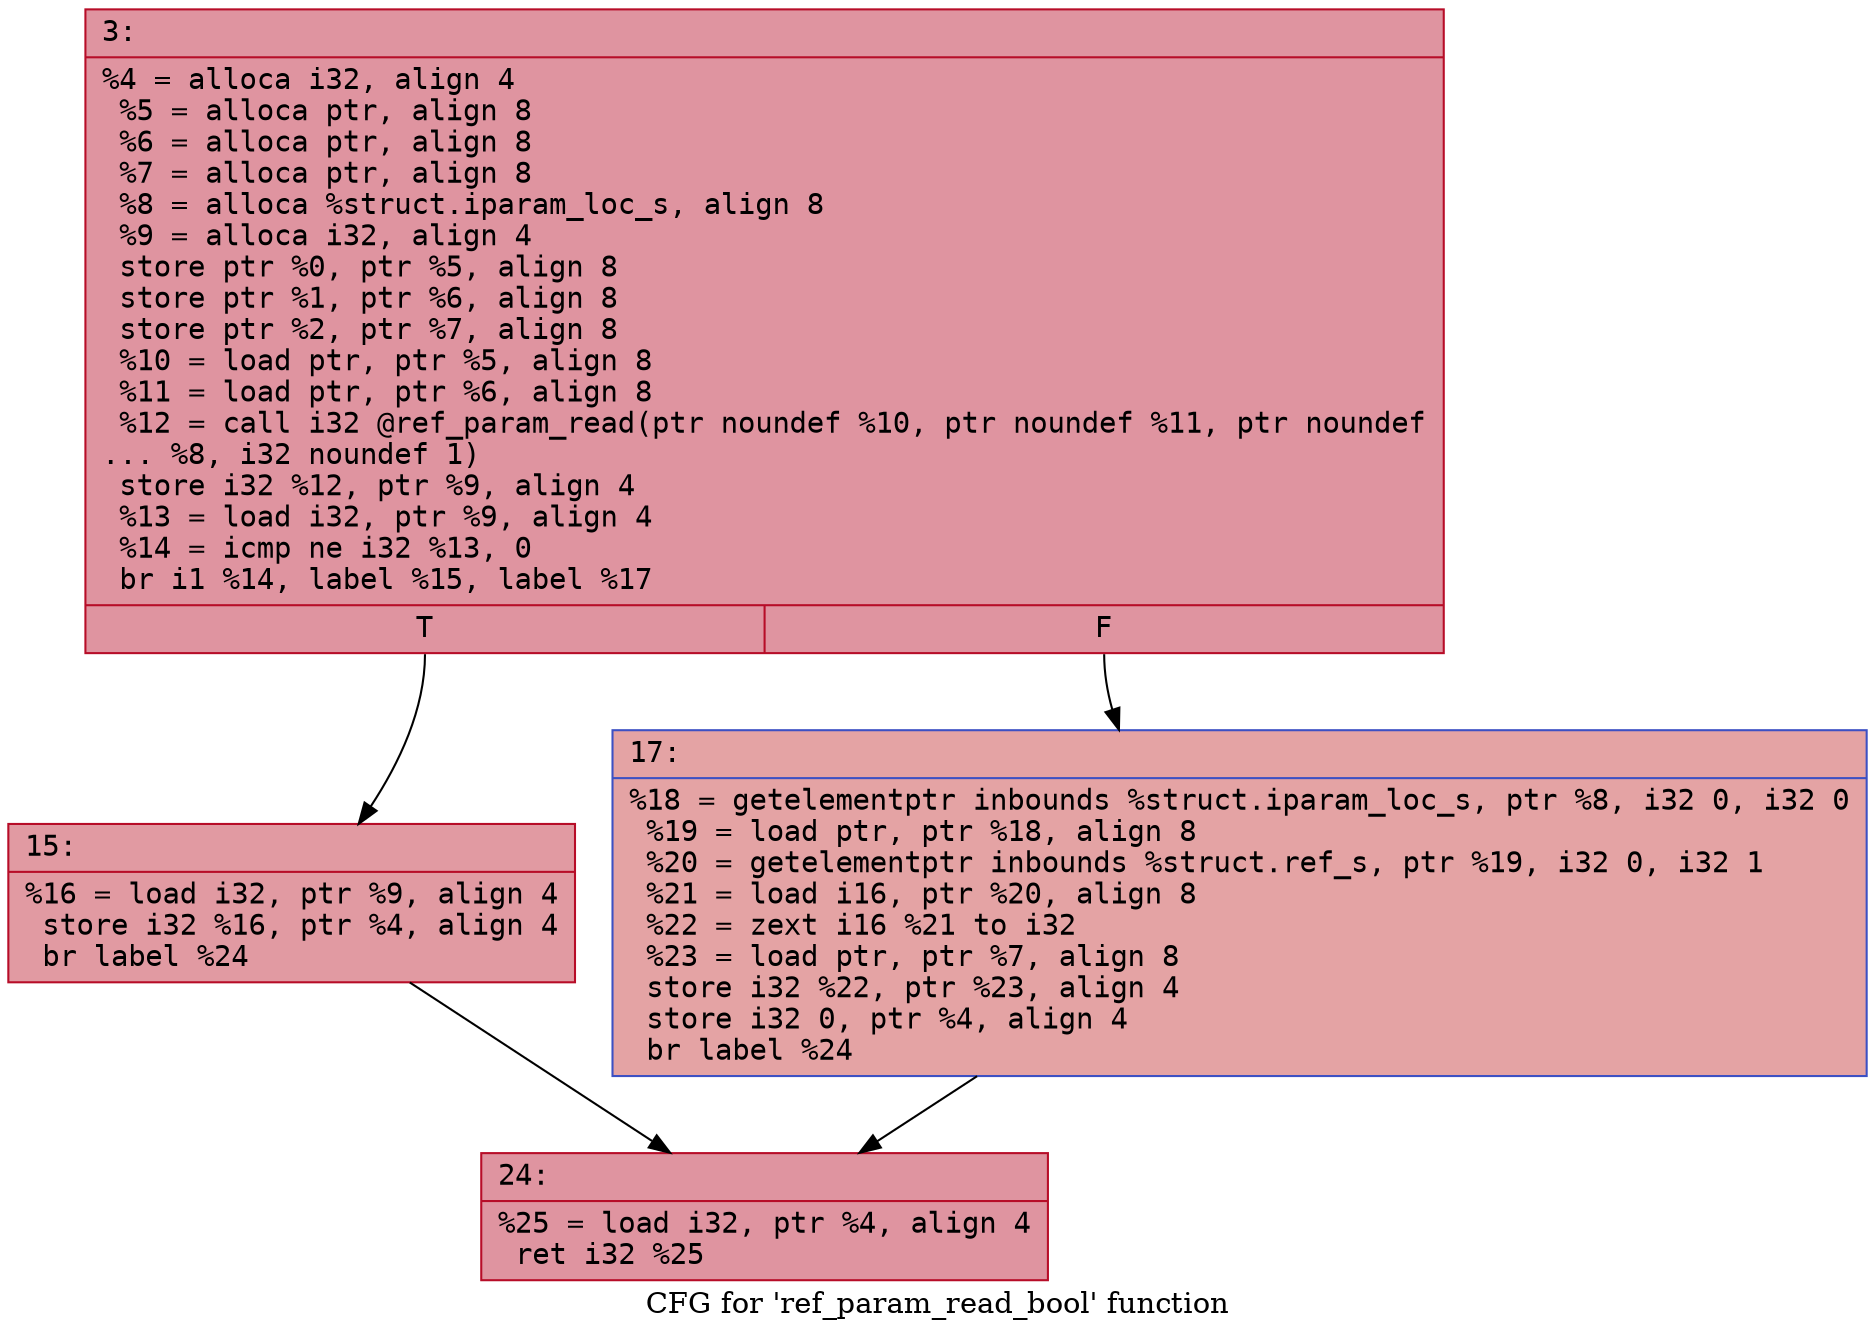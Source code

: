 digraph "CFG for 'ref_param_read_bool' function" {
	label="CFG for 'ref_param_read_bool' function";

	Node0x6000017a95e0 [shape=record,color="#b70d28ff", style=filled, fillcolor="#b70d2870" fontname="Courier",label="{3:\l|  %4 = alloca i32, align 4\l  %5 = alloca ptr, align 8\l  %6 = alloca ptr, align 8\l  %7 = alloca ptr, align 8\l  %8 = alloca %struct.iparam_loc_s, align 8\l  %9 = alloca i32, align 4\l  store ptr %0, ptr %5, align 8\l  store ptr %1, ptr %6, align 8\l  store ptr %2, ptr %7, align 8\l  %10 = load ptr, ptr %5, align 8\l  %11 = load ptr, ptr %6, align 8\l  %12 = call i32 @ref_param_read(ptr noundef %10, ptr noundef %11, ptr noundef\l... %8, i32 noundef 1)\l  store i32 %12, ptr %9, align 4\l  %13 = load i32, ptr %9, align 4\l  %14 = icmp ne i32 %13, 0\l  br i1 %14, label %15, label %17\l|{<s0>T|<s1>F}}"];
	Node0x6000017a95e0:s0 -> Node0x6000017a9630[tooltip="3 -> 15\nProbability 62.50%" ];
	Node0x6000017a95e0:s1 -> Node0x6000017a9680[tooltip="3 -> 17\nProbability 37.50%" ];
	Node0x6000017a9630 [shape=record,color="#b70d28ff", style=filled, fillcolor="#bb1b2c70" fontname="Courier",label="{15:\l|  %16 = load i32, ptr %9, align 4\l  store i32 %16, ptr %4, align 4\l  br label %24\l}"];
	Node0x6000017a9630 -> Node0x6000017a96d0[tooltip="15 -> 24\nProbability 100.00%" ];
	Node0x6000017a9680 [shape=record,color="#3d50c3ff", style=filled, fillcolor="#c32e3170" fontname="Courier",label="{17:\l|  %18 = getelementptr inbounds %struct.iparam_loc_s, ptr %8, i32 0, i32 0\l  %19 = load ptr, ptr %18, align 8\l  %20 = getelementptr inbounds %struct.ref_s, ptr %19, i32 0, i32 1\l  %21 = load i16, ptr %20, align 8\l  %22 = zext i16 %21 to i32\l  %23 = load ptr, ptr %7, align 8\l  store i32 %22, ptr %23, align 4\l  store i32 0, ptr %4, align 4\l  br label %24\l}"];
	Node0x6000017a9680 -> Node0x6000017a96d0[tooltip="17 -> 24\nProbability 100.00%" ];
	Node0x6000017a96d0 [shape=record,color="#b70d28ff", style=filled, fillcolor="#b70d2870" fontname="Courier",label="{24:\l|  %25 = load i32, ptr %4, align 4\l  ret i32 %25\l}"];
}
